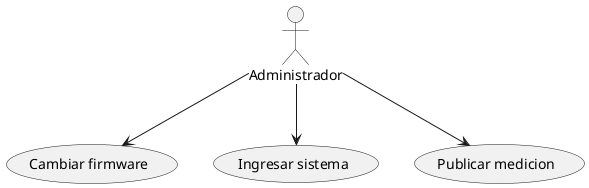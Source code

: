 @startuml

:Administrador: --> (Cambiar firmware)
:Administrador: --> (Ingresar sistema)
:Administrador: --> (Publicar medicion)

@enduml
